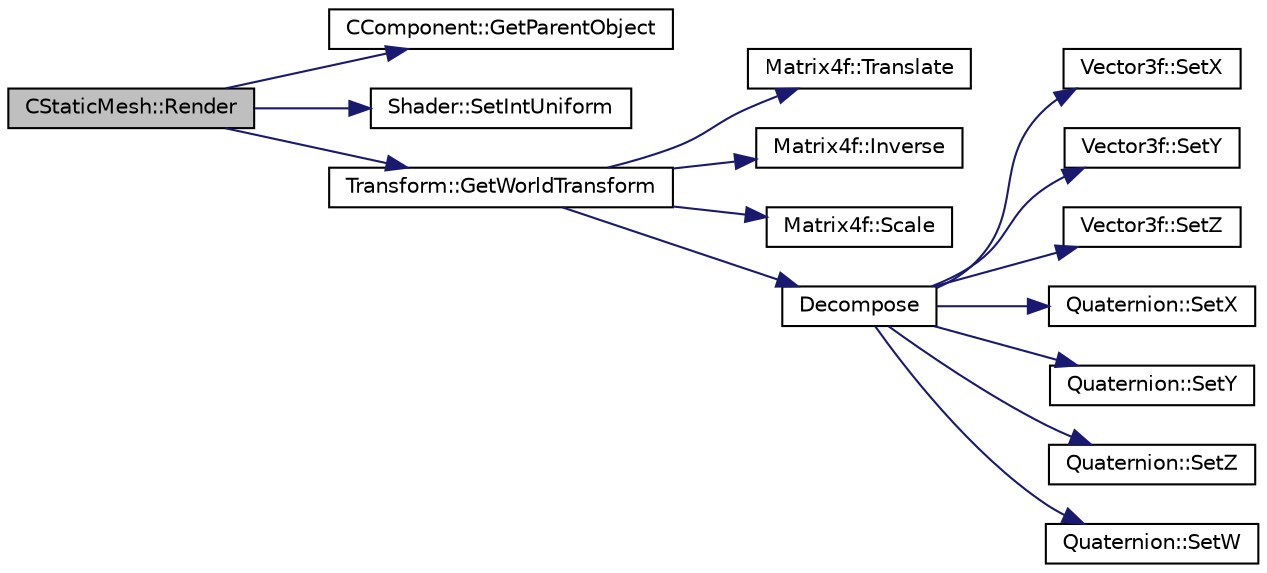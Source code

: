 digraph "CStaticMesh::Render"
{
 // LATEX_PDF_SIZE
  edge [fontname="Helvetica",fontsize="10",labelfontname="Helvetica",labelfontsize="10"];
  node [fontname="Helvetica",fontsize="10",shape=record];
  rankdir="LR";
  Node64 [label="CStaticMesh::Render",height=0.2,width=0.4,color="black", fillcolor="grey75", style="filled", fontcolor="black",tooltip=" "];
  Node64 -> Node65 [color="midnightblue",fontsize="10",style="solid",fontname="Helvetica"];
  Node65 [label="CComponent::GetParentObject",height=0.2,width=0.4,color="black", fillcolor="white", style="filled",URL="$class_c_component.html#a460c951a4f15f3d4af3cb7216ab838d9",tooltip="parent object accessor"];
  Node64 -> Node66 [color="midnightblue",fontsize="10",style="solid",fontname="Helvetica"];
  Node66 [label="Shader::SetIntUniform",height=0.2,width=0.4,color="black", fillcolor="white", style="filled",URL="$class_shader.html#ae21dc0c955edfa4bd8fdc773c1a88ea3",tooltip="Sets a global int uniform in the shader"];
  Node64 -> Node67 [color="midnightblue",fontsize="10",style="solid",fontname="Helvetica"];
  Node67 [label="Transform::GetWorldTransform",height=0.2,width=0.4,color="black", fillcolor="white", style="filled",URL="$class_transform.html#ac84077749121c7c7192d3ffa47db49c9",tooltip="Gets this transform's absolute value in world space based on all its parents."];
  Node67 -> Node68 [color="midnightblue",fontsize="10",style="solid",fontname="Helvetica"];
  Node68 [label="Matrix4f::Translate",height=0.2,width=0.4,color="black", fillcolor="white", style="filled",URL="$class_matrix4f.html#a7f24e90f377fa263ff85116aad8f25bb",tooltip=" "];
  Node67 -> Node69 [color="midnightblue",fontsize="10",style="solid",fontname="Helvetica"];
  Node69 [label="Matrix4f::Inverse",height=0.2,width=0.4,color="black", fillcolor="white", style="filled",URL="$class_matrix4f.html#aa09d69518dac4d550ad479961ec19f73",tooltip=" "];
  Node67 -> Node70 [color="midnightblue",fontsize="10",style="solid",fontname="Helvetica"];
  Node70 [label="Matrix4f::Scale",height=0.2,width=0.4,color="black", fillcolor="white", style="filled",URL="$class_matrix4f.html#a71cb5e4de86d71bf51c079ad8acbf229",tooltip=" "];
  Node67 -> Node71 [color="midnightblue",fontsize="10",style="solid",fontname="Helvetica"];
  Node71 [label="Decompose",height=0.2,width=0.4,color="black", fillcolor="white", style="filled",URL="$_misc_math_8cpp.html#a5333ad52717a28c5234329908023c296",tooltip=" "];
  Node71 -> Node72 [color="midnightblue",fontsize="10",style="solid",fontname="Helvetica"];
  Node72 [label="Vector3f::SetX",height=0.2,width=0.4,color="black", fillcolor="white", style="filled",URL="$class_vector3f.html#aaa6791fa256647707bcf41017f498bcf",tooltip="x value mutator"];
  Node71 -> Node73 [color="midnightblue",fontsize="10",style="solid",fontname="Helvetica"];
  Node73 [label="Vector3f::SetY",height=0.2,width=0.4,color="black", fillcolor="white", style="filled",URL="$class_vector3f.html#a260bcd7eb6bebb43f79a29421d254f2b",tooltip="y value mutator"];
  Node71 -> Node74 [color="midnightblue",fontsize="10",style="solid",fontname="Helvetica"];
  Node74 [label="Vector3f::SetZ",height=0.2,width=0.4,color="black", fillcolor="white", style="filled",URL="$class_vector3f.html#afb24d616af2e75cce9af632c870141ac",tooltip="z value mutator"];
  Node71 -> Node75 [color="midnightblue",fontsize="10",style="solid",fontname="Helvetica"];
  Node75 [label="Quaternion::SetX",height=0.2,width=0.4,color="black", fillcolor="white", style="filled",URL="$class_quaternion.html#a1bfc1782be552d9163706f772faab415",tooltip="x value mutator"];
  Node71 -> Node76 [color="midnightblue",fontsize="10",style="solid",fontname="Helvetica"];
  Node76 [label="Quaternion::SetY",height=0.2,width=0.4,color="black", fillcolor="white", style="filled",URL="$class_quaternion.html#a7bb167a496e76cd5dfeeff68cd22c143",tooltip="y value mutator"];
  Node71 -> Node77 [color="midnightblue",fontsize="10",style="solid",fontname="Helvetica"];
  Node77 [label="Quaternion::SetZ",height=0.2,width=0.4,color="black", fillcolor="white", style="filled",URL="$class_quaternion.html#a68030fa2014f3d281ac8116722954661",tooltip="z value mutator"];
  Node71 -> Node78 [color="midnightblue",fontsize="10",style="solid",fontname="Helvetica"];
  Node78 [label="Quaternion::SetW",height=0.2,width=0.4,color="black", fillcolor="white", style="filled",URL="$class_quaternion.html#a1ebf115669b6eea34055c9ceabbab3c7",tooltip="w value mutator"];
}
